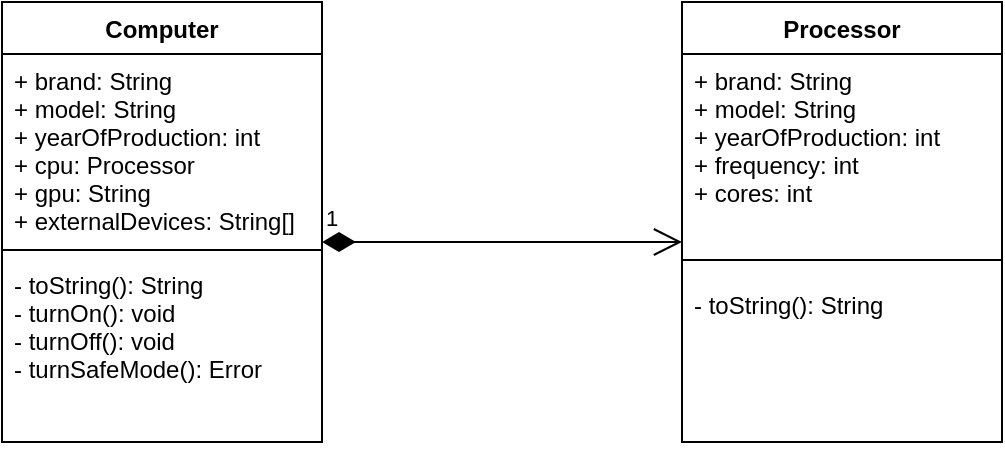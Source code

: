 <mxfile version="15.8.3" type="device"><diagram id="sfliHgQCCnT1-PPmMKI-" name="Page-1"><mxGraphModel dx="813" dy="454" grid="1" gridSize="10" guides="1" tooltips="1" connect="1" arrows="1" fold="1" page="1" pageScale="1" pageWidth="827" pageHeight="1169" math="0" shadow="0"><root><mxCell id="0"/><mxCell id="1" parent="0"/><mxCell id="IUYxFMcfA6iRPNvgJM7K-1" value="Computer" style="swimlane;fontStyle=1;align=center;verticalAlign=top;childLayout=stackLayout;horizontal=1;startSize=26;horizontalStack=0;resizeParent=1;resizeParentMax=0;resizeLast=0;collapsible=1;marginBottom=0;" vertex="1" parent="1"><mxGeometry x="120" y="80" width="160" height="220" as="geometry"/></mxCell><mxCell id="IUYxFMcfA6iRPNvgJM7K-2" value="+ brand: String&#10;+ model: String&#10;+ yearOfProduction: int&#10;+ cpu: Processor&#10;+ gpu: String&#10;+ externalDevices: String[]" style="text;strokeColor=none;fillColor=none;align=left;verticalAlign=top;spacingLeft=4;spacingRight=4;overflow=hidden;rotatable=0;points=[[0,0.5],[1,0.5]];portConstraint=eastwest;" vertex="1" parent="IUYxFMcfA6iRPNvgJM7K-1"><mxGeometry y="26" width="160" height="94" as="geometry"/></mxCell><mxCell id="IUYxFMcfA6iRPNvgJM7K-3" value="" style="line;strokeWidth=1;fillColor=none;align=left;verticalAlign=middle;spacingTop=-1;spacingLeft=3;spacingRight=3;rotatable=0;labelPosition=right;points=[];portConstraint=eastwest;" vertex="1" parent="IUYxFMcfA6iRPNvgJM7K-1"><mxGeometry y="120" width="160" height="8" as="geometry"/></mxCell><mxCell id="IUYxFMcfA6iRPNvgJM7K-4" value="- toString(): String&#10;- turnOn(): void&#10;- turnOff(): void&#10;- turnSafeMode(): Error" style="text;strokeColor=none;fillColor=none;align=left;verticalAlign=top;spacingLeft=4;spacingRight=4;overflow=hidden;rotatable=0;points=[[0,0.5],[1,0.5]];portConstraint=eastwest;" vertex="1" parent="IUYxFMcfA6iRPNvgJM7K-1"><mxGeometry y="128" width="160" height="92" as="geometry"/></mxCell><mxCell id="IUYxFMcfA6iRPNvgJM7K-5" value="Processor" style="swimlane;fontStyle=1;align=center;verticalAlign=top;childLayout=stackLayout;horizontal=1;startSize=26;horizontalStack=0;resizeParent=1;resizeParentMax=0;resizeLast=0;collapsible=1;marginBottom=0;" vertex="1" parent="1"><mxGeometry x="460" y="80" width="160" height="220" as="geometry"/></mxCell><mxCell id="IUYxFMcfA6iRPNvgJM7K-6" value="+ brand: String&#10;+ model: String&#10;+ yearOfProduction: int&#10;+ frequency: int&#10;+ cores: int" style="text;strokeColor=none;fillColor=none;align=left;verticalAlign=top;spacingLeft=4;spacingRight=4;overflow=hidden;rotatable=0;points=[[0,0.5],[1,0.5]];portConstraint=eastwest;" vertex="1" parent="IUYxFMcfA6iRPNvgJM7K-5"><mxGeometry y="26" width="160" height="94" as="geometry"/></mxCell><mxCell id="IUYxFMcfA6iRPNvgJM7K-7" value="" style="line;strokeWidth=1;fillColor=none;align=left;verticalAlign=middle;spacingTop=-1;spacingLeft=3;spacingRight=3;rotatable=0;labelPosition=right;points=[];portConstraint=eastwest;" vertex="1" parent="IUYxFMcfA6iRPNvgJM7K-5"><mxGeometry y="120" width="160" height="18" as="geometry"/></mxCell><mxCell id="IUYxFMcfA6iRPNvgJM7K-8" value="- toString(): String" style="text;strokeColor=none;fillColor=none;align=left;verticalAlign=top;spacingLeft=4;spacingRight=4;overflow=hidden;rotatable=0;points=[[0,0.5],[1,0.5]];portConstraint=eastwest;" vertex="1" parent="IUYxFMcfA6iRPNvgJM7K-5"><mxGeometry y="138" width="160" height="82" as="geometry"/></mxCell><mxCell id="IUYxFMcfA6iRPNvgJM7K-10" value="1" style="endArrow=open;html=1;endSize=12;startArrow=diamondThin;startSize=14;startFill=1;edgeStyle=orthogonalEdgeStyle;align=left;verticalAlign=bottom;rounded=0;" edge="1" parent="1"><mxGeometry x="-1" y="3" relative="1" as="geometry"><mxPoint x="280" y="200" as="sourcePoint"/><mxPoint x="460" y="200" as="targetPoint"/></mxGeometry></mxCell></root></mxGraphModel></diagram></mxfile>